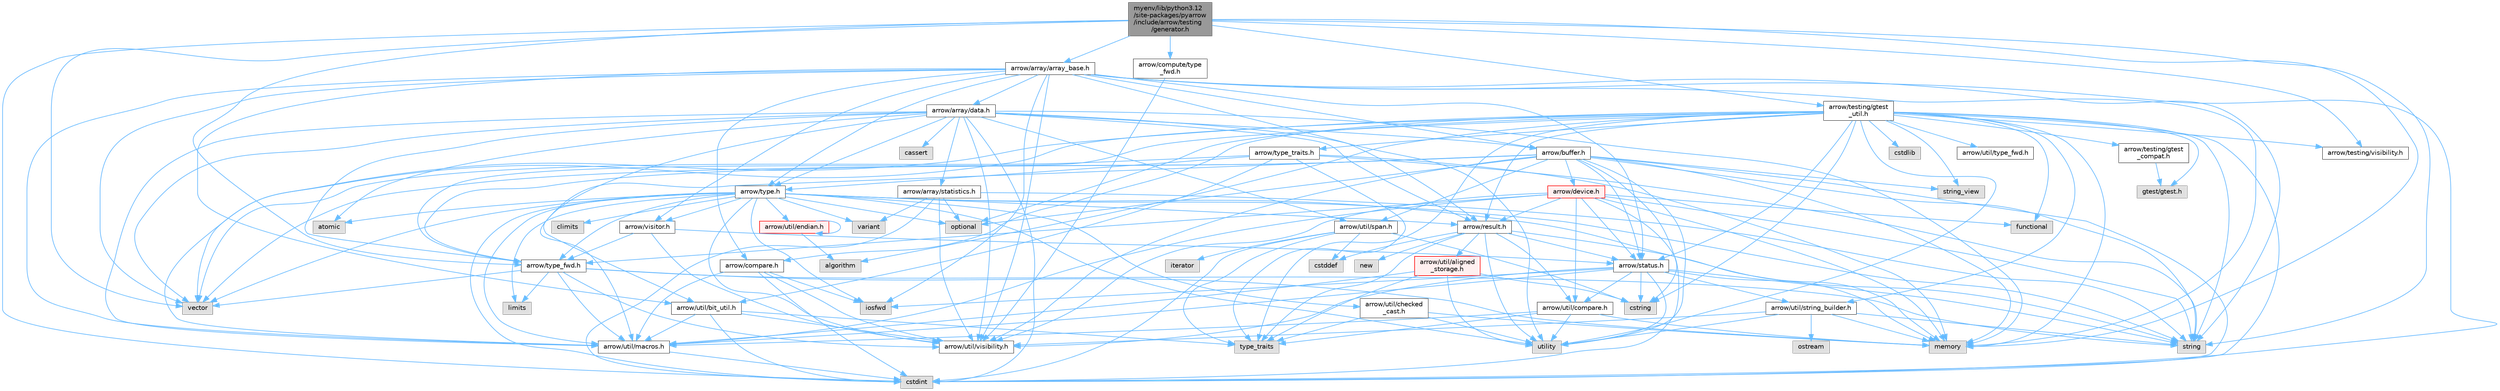 digraph "myenv/lib/python3.12/site-packages/pyarrow/include/arrow/testing/generator.h"
{
 // LATEX_PDF_SIZE
  bgcolor="transparent";
  edge [fontname=Helvetica,fontsize=10,labelfontname=Helvetica,labelfontsize=10];
  node [fontname=Helvetica,fontsize=10,shape=box,height=0.2,width=0.4];
  Node1 [id="Node000001",label="myenv/lib/python3.12\l/site-packages/pyarrow\l/include/arrow/testing\l/generator.h",height=0.2,width=0.4,color="gray40", fillcolor="grey60", style="filled", fontcolor="black",tooltip=" "];
  Node1 -> Node2 [id="edge1_Node000001_Node000002",color="steelblue1",style="solid",tooltip=" "];
  Node2 [id="Node000002",label="cstdint",height=0.2,width=0.4,color="grey60", fillcolor="#E0E0E0", style="filled",tooltip=" "];
  Node1 -> Node3 [id="edge2_Node000001_Node000003",color="steelblue1",style="solid",tooltip=" "];
  Node3 [id="Node000003",label="memory",height=0.2,width=0.4,color="grey60", fillcolor="#E0E0E0", style="filled",tooltip=" "];
  Node1 -> Node4 [id="edge3_Node000001_Node000004",color="steelblue1",style="solid",tooltip=" "];
  Node4 [id="Node000004",label="string",height=0.2,width=0.4,color="grey60", fillcolor="#E0E0E0", style="filled",tooltip=" "];
  Node1 -> Node5 [id="edge4_Node000001_Node000005",color="steelblue1",style="solid",tooltip=" "];
  Node5 [id="Node000005",label="vector",height=0.2,width=0.4,color="grey60", fillcolor="#E0E0E0", style="filled",tooltip=" "];
  Node1 -> Node6 [id="edge5_Node000001_Node000006",color="steelblue1",style="solid",tooltip=" "];
  Node6 [id="Node000006",label="arrow/array/array_base.h",height=0.2,width=0.4,color="grey40", fillcolor="white", style="filled",URL="$array__base_8h.html",tooltip=" "];
  Node6 -> Node2 [id="edge6_Node000006_Node000002",color="steelblue1",style="solid",tooltip=" "];
  Node6 -> Node7 [id="edge7_Node000006_Node000007",color="steelblue1",style="solid",tooltip=" "];
  Node7 [id="Node000007",label="iosfwd",height=0.2,width=0.4,color="grey60", fillcolor="#E0E0E0", style="filled",tooltip=" "];
  Node6 -> Node3 [id="edge8_Node000006_Node000003",color="steelblue1",style="solid",tooltip=" "];
  Node6 -> Node4 [id="edge9_Node000006_Node000004",color="steelblue1",style="solid",tooltip=" "];
  Node6 -> Node5 [id="edge10_Node000006_Node000005",color="steelblue1",style="solid",tooltip=" "];
  Node6 -> Node8 [id="edge11_Node000006_Node000008",color="steelblue1",style="solid",tooltip=" "];
  Node8 [id="Node000008",label="arrow/array/data.h",height=0.2,width=0.4,color="grey40", fillcolor="white", style="filled",URL="$data_8h.html",tooltip=" "];
  Node8 -> Node9 [id="edge12_Node000008_Node000009",color="steelblue1",style="solid",tooltip=" "];
  Node9 [id="Node000009",label="atomic",height=0.2,width=0.4,color="grey60", fillcolor="#E0E0E0", style="filled",tooltip=" "];
  Node8 -> Node10 [id="edge13_Node000008_Node000010",color="steelblue1",style="solid",tooltip=" "];
  Node10 [id="Node000010",label="cassert",height=0.2,width=0.4,color="grey60", fillcolor="#E0E0E0", style="filled",tooltip=" "];
  Node8 -> Node2 [id="edge14_Node000008_Node000002",color="steelblue1",style="solid",tooltip=" "];
  Node8 -> Node3 [id="edge15_Node000008_Node000003",color="steelblue1",style="solid",tooltip=" "];
  Node8 -> Node11 [id="edge16_Node000008_Node000011",color="steelblue1",style="solid",tooltip=" "];
  Node11 [id="Node000011",label="utility",height=0.2,width=0.4,color="grey60", fillcolor="#E0E0E0", style="filled",tooltip=" "];
  Node8 -> Node5 [id="edge17_Node000008_Node000005",color="steelblue1",style="solid",tooltip=" "];
  Node8 -> Node12 [id="edge18_Node000008_Node000012",color="steelblue1",style="solid",tooltip=" "];
  Node12 [id="Node000012",label="arrow/array/statistics.h",height=0.2,width=0.4,color="grey40", fillcolor="white", style="filled",URL="$arrow_2array_2statistics_8h.html",tooltip=" "];
  Node12 -> Node2 [id="edge19_Node000012_Node000002",color="steelblue1",style="solid",tooltip=" "];
  Node12 -> Node13 [id="edge20_Node000012_Node000013",color="steelblue1",style="solid",tooltip=" "];
  Node13 [id="Node000013",label="optional",height=0.2,width=0.4,color="grey60", fillcolor="#E0E0E0", style="filled",tooltip=" "];
  Node12 -> Node4 [id="edge21_Node000012_Node000004",color="steelblue1",style="solid",tooltip=" "];
  Node12 -> Node14 [id="edge22_Node000012_Node000014",color="steelblue1",style="solid",tooltip=" "];
  Node14 [id="Node000014",label="variant",height=0.2,width=0.4,color="grey60", fillcolor="#E0E0E0", style="filled",tooltip=" "];
  Node12 -> Node15 [id="edge23_Node000012_Node000015",color="steelblue1",style="solid",tooltip=" "];
  Node15 [id="Node000015",label="arrow/util/visibility.h",height=0.2,width=0.4,color="grey40", fillcolor="white", style="filled",URL="$include_2arrow_2util_2visibility_8h.html",tooltip=" "];
  Node8 -> Node16 [id="edge24_Node000008_Node000016",color="steelblue1",style="solid",tooltip=" "];
  Node16 [id="Node000016",label="arrow/buffer.h",height=0.2,width=0.4,color="grey40", fillcolor="white", style="filled",URL="$buffer_8h.html",tooltip=" "];
  Node16 -> Node2 [id="edge25_Node000016_Node000002",color="steelblue1",style="solid",tooltip=" "];
  Node16 -> Node17 [id="edge26_Node000016_Node000017",color="steelblue1",style="solid",tooltip=" "];
  Node17 [id="Node000017",label="cstring",height=0.2,width=0.4,color="grey60", fillcolor="#E0E0E0", style="filled",tooltip=" "];
  Node16 -> Node3 [id="edge27_Node000016_Node000003",color="steelblue1",style="solid",tooltip=" "];
  Node16 -> Node13 [id="edge28_Node000016_Node000013",color="steelblue1",style="solid",tooltip=" "];
  Node16 -> Node4 [id="edge29_Node000016_Node000004",color="steelblue1",style="solid",tooltip=" "];
  Node16 -> Node18 [id="edge30_Node000016_Node000018",color="steelblue1",style="solid",tooltip=" "];
  Node18 [id="Node000018",label="string_view",height=0.2,width=0.4,color="grey60", fillcolor="#E0E0E0", style="filled",tooltip=" "];
  Node16 -> Node11 [id="edge31_Node000016_Node000011",color="steelblue1",style="solid",tooltip=" "];
  Node16 -> Node5 [id="edge32_Node000016_Node000005",color="steelblue1",style="solid",tooltip=" "];
  Node16 -> Node19 [id="edge33_Node000016_Node000019",color="steelblue1",style="solid",tooltip=" "];
  Node19 [id="Node000019",label="arrow/device.h",height=0.2,width=0.4,color="red", fillcolor="#FFF0F0", style="filled",URL="$device_8h.html",tooltip=" "];
  Node19 -> Node2 [id="edge34_Node000019_Node000002",color="steelblue1",style="solid",tooltip=" "];
  Node19 -> Node20 [id="edge35_Node000019_Node000020",color="steelblue1",style="solid",tooltip=" "];
  Node20 [id="Node000020",label="functional",height=0.2,width=0.4,color="grey60", fillcolor="#E0E0E0", style="filled",tooltip=" "];
  Node19 -> Node3 [id="edge36_Node000019_Node000003",color="steelblue1",style="solid",tooltip=" "];
  Node19 -> Node4 [id="edge37_Node000019_Node000004",color="steelblue1",style="solid",tooltip=" "];
  Node19 -> Node25 [id="edge38_Node000019_Node000025",color="steelblue1",style="solid",tooltip=" "];
  Node25 [id="Node000025",label="arrow/result.h",height=0.2,width=0.4,color="grey40", fillcolor="white", style="filled",URL="$result_8h.html",tooltip=" "];
  Node25 -> Node26 [id="edge39_Node000025_Node000026",color="steelblue1",style="solid",tooltip=" "];
  Node26 [id="Node000026",label="cstddef",height=0.2,width=0.4,color="grey60", fillcolor="#E0E0E0", style="filled",tooltip=" "];
  Node25 -> Node27 [id="edge40_Node000025_Node000027",color="steelblue1",style="solid",tooltip=" "];
  Node27 [id="Node000027",label="new",height=0.2,width=0.4,color="grey60", fillcolor="#E0E0E0", style="filled",tooltip=" "];
  Node25 -> Node4 [id="edge41_Node000025_Node000004",color="steelblue1",style="solid",tooltip=" "];
  Node25 -> Node28 [id="edge42_Node000025_Node000028",color="steelblue1",style="solid",tooltip=" "];
  Node28 [id="Node000028",label="type_traits",height=0.2,width=0.4,color="grey60", fillcolor="#E0E0E0", style="filled",tooltip=" "];
  Node25 -> Node11 [id="edge43_Node000025_Node000011",color="steelblue1",style="solid",tooltip=" "];
  Node25 -> Node29 [id="edge44_Node000025_Node000029",color="steelblue1",style="solid",tooltip=" "];
  Node29 [id="Node000029",label="arrow/status.h",height=0.2,width=0.4,color="grey40", fillcolor="white", style="filled",URL="$status_8h.html",tooltip=" "];
  Node29 -> Node17 [id="edge45_Node000029_Node000017",color="steelblue1",style="solid",tooltip=" "];
  Node29 -> Node7 [id="edge46_Node000029_Node000007",color="steelblue1",style="solid",tooltip=" "];
  Node29 -> Node3 [id="edge47_Node000029_Node000003",color="steelblue1",style="solid",tooltip=" "];
  Node29 -> Node4 [id="edge48_Node000029_Node000004",color="steelblue1",style="solid",tooltip=" "];
  Node29 -> Node11 [id="edge49_Node000029_Node000011",color="steelblue1",style="solid",tooltip=" "];
  Node29 -> Node30 [id="edge50_Node000029_Node000030",color="steelblue1",style="solid",tooltip=" "];
  Node30 [id="Node000030",label="arrow/util/compare.h",height=0.2,width=0.4,color="grey40", fillcolor="white", style="filled",URL="$util_2compare_8h.html",tooltip=" "];
  Node30 -> Node3 [id="edge51_Node000030_Node000003",color="steelblue1",style="solid",tooltip=" "];
  Node30 -> Node28 [id="edge52_Node000030_Node000028",color="steelblue1",style="solid",tooltip=" "];
  Node30 -> Node11 [id="edge53_Node000030_Node000011",color="steelblue1",style="solid",tooltip=" "];
  Node30 -> Node24 [id="edge54_Node000030_Node000024",color="steelblue1",style="solid",tooltip=" "];
  Node24 [id="Node000024",label="arrow/util/macros.h",height=0.2,width=0.4,color="grey40", fillcolor="white", style="filled",URL="$macros_8h.html",tooltip=" "];
  Node24 -> Node2 [id="edge55_Node000024_Node000002",color="steelblue1",style="solid",tooltip=" "];
  Node29 -> Node24 [id="edge56_Node000029_Node000024",color="steelblue1",style="solid",tooltip=" "];
  Node29 -> Node31 [id="edge57_Node000029_Node000031",color="steelblue1",style="solid",tooltip=" "];
  Node31 [id="Node000031",label="arrow/util/string_builder.h",height=0.2,width=0.4,color="grey40", fillcolor="white", style="filled",URL="$string__builder_8h.html",tooltip=" "];
  Node31 -> Node3 [id="edge58_Node000031_Node000003",color="steelblue1",style="solid",tooltip=" "];
  Node31 -> Node32 [id="edge59_Node000031_Node000032",color="steelblue1",style="solid",tooltip=" "];
  Node32 [id="Node000032",label="ostream",height=0.2,width=0.4,color="grey60", fillcolor="#E0E0E0", style="filled",tooltip=" "];
  Node31 -> Node4 [id="edge60_Node000031_Node000004",color="steelblue1",style="solid",tooltip=" "];
  Node31 -> Node11 [id="edge61_Node000031_Node000011",color="steelblue1",style="solid",tooltip=" "];
  Node31 -> Node15 [id="edge62_Node000031_Node000015",color="steelblue1",style="solid",tooltip=" "];
  Node29 -> Node15 [id="edge63_Node000029_Node000015",color="steelblue1",style="solid",tooltip=" "];
  Node25 -> Node33 [id="edge64_Node000025_Node000033",color="steelblue1",style="solid",tooltip=" "];
  Node33 [id="Node000033",label="arrow/util/aligned\l_storage.h",height=0.2,width=0.4,color="red", fillcolor="#FFF0F0", style="filled",URL="$aligned__storage_8h.html",tooltip=" "];
  Node33 -> Node17 [id="edge65_Node000033_Node000017",color="steelblue1",style="solid",tooltip=" "];
  Node33 -> Node28 [id="edge66_Node000033_Node000028",color="steelblue1",style="solid",tooltip=" "];
  Node33 -> Node11 [id="edge67_Node000033_Node000011",color="steelblue1",style="solid",tooltip=" "];
  Node33 -> Node24 [id="edge68_Node000033_Node000024",color="steelblue1",style="solid",tooltip=" "];
  Node25 -> Node30 [id="edge69_Node000025_Node000030",color="steelblue1",style="solid",tooltip=" "];
  Node19 -> Node29 [id="edge70_Node000019_Node000029",color="steelblue1",style="solid",tooltip=" "];
  Node19 -> Node22 [id="edge71_Node000019_Node000022",color="steelblue1",style="solid",tooltip=" "];
  Node22 [id="Node000022",label="arrow/type_fwd.h",height=0.2,width=0.4,color="grey40", fillcolor="white", style="filled",URL="$arrow_2type__fwd_8h.html",tooltip=" "];
  Node22 -> Node23 [id="edge72_Node000022_Node000023",color="steelblue1",style="solid",tooltip=" "];
  Node23 [id="Node000023",label="limits",height=0.2,width=0.4,color="grey60", fillcolor="#E0E0E0", style="filled",tooltip=" "];
  Node22 -> Node3 [id="edge73_Node000022_Node000003",color="steelblue1",style="solid",tooltip=" "];
  Node22 -> Node4 [id="edge74_Node000022_Node000004",color="steelblue1",style="solid",tooltip=" "];
  Node22 -> Node5 [id="edge75_Node000022_Node000005",color="steelblue1",style="solid",tooltip=" "];
  Node22 -> Node24 [id="edge76_Node000022_Node000024",color="steelblue1",style="solid",tooltip=" "];
  Node22 -> Node15 [id="edge77_Node000022_Node000015",color="steelblue1",style="solid",tooltip=" "];
  Node19 -> Node30 [id="edge78_Node000019_Node000030",color="steelblue1",style="solid",tooltip=" "];
  Node19 -> Node24 [id="edge79_Node000019_Node000024",color="steelblue1",style="solid",tooltip=" "];
  Node19 -> Node15 [id="edge80_Node000019_Node000015",color="steelblue1",style="solid",tooltip=" "];
  Node16 -> Node29 [id="edge81_Node000016_Node000029",color="steelblue1",style="solid",tooltip=" "];
  Node16 -> Node22 [id="edge82_Node000016_Node000022",color="steelblue1",style="solid",tooltip=" "];
  Node16 -> Node24 [id="edge83_Node000016_Node000024",color="steelblue1",style="solid",tooltip=" "];
  Node16 -> Node35 [id="edge84_Node000016_Node000035",color="steelblue1",style="solid",tooltip=" "];
  Node35 [id="Node000035",label="arrow/util/span.h",height=0.2,width=0.4,color="grey40", fillcolor="white", style="filled",URL="$span_8h.html",tooltip=" "];
  Node35 -> Node26 [id="edge85_Node000035_Node000026",color="steelblue1",style="solid",tooltip=" "];
  Node35 -> Node2 [id="edge86_Node000035_Node000002",color="steelblue1",style="solid",tooltip=" "];
  Node35 -> Node17 [id="edge87_Node000035_Node000017",color="steelblue1",style="solid",tooltip=" "];
  Node35 -> Node36 [id="edge88_Node000035_Node000036",color="steelblue1",style="solid",tooltip=" "];
  Node36 [id="Node000036",label="iterator",height=0.2,width=0.4,color="grey60", fillcolor="#E0E0E0", style="filled",tooltip=" "];
  Node35 -> Node28 [id="edge89_Node000035_Node000028",color="steelblue1",style="solid",tooltip=" "];
  Node16 -> Node15 [id="edge90_Node000016_Node000015",color="steelblue1",style="solid",tooltip=" "];
  Node8 -> Node25 [id="edge91_Node000008_Node000025",color="steelblue1",style="solid",tooltip=" "];
  Node8 -> Node37 [id="edge92_Node000008_Node000037",color="steelblue1",style="solid",tooltip=" "];
  Node37 [id="Node000037",label="arrow/type.h",height=0.2,width=0.4,color="grey40", fillcolor="white", style="filled",URL="$type_8h.html",tooltip=" "];
  Node37 -> Node9 [id="edge93_Node000037_Node000009",color="steelblue1",style="solid",tooltip=" "];
  Node37 -> Node38 [id="edge94_Node000037_Node000038",color="steelblue1",style="solid",tooltip=" "];
  Node38 [id="Node000038",label="climits",height=0.2,width=0.4,color="grey60", fillcolor="#E0E0E0", style="filled",tooltip=" "];
  Node37 -> Node2 [id="edge95_Node000037_Node000002",color="steelblue1",style="solid",tooltip=" "];
  Node37 -> Node7 [id="edge96_Node000037_Node000007",color="steelblue1",style="solid",tooltip=" "];
  Node37 -> Node23 [id="edge97_Node000037_Node000023",color="steelblue1",style="solid",tooltip=" "];
  Node37 -> Node3 [id="edge98_Node000037_Node000003",color="steelblue1",style="solid",tooltip=" "];
  Node37 -> Node13 [id="edge99_Node000037_Node000013",color="steelblue1",style="solid",tooltip=" "];
  Node37 -> Node4 [id="edge100_Node000037_Node000004",color="steelblue1",style="solid",tooltip=" "];
  Node37 -> Node11 [id="edge101_Node000037_Node000011",color="steelblue1",style="solid",tooltip=" "];
  Node37 -> Node14 [id="edge102_Node000037_Node000014",color="steelblue1",style="solid",tooltip=" "];
  Node37 -> Node5 [id="edge103_Node000037_Node000005",color="steelblue1",style="solid",tooltip=" "];
  Node37 -> Node25 [id="edge104_Node000037_Node000025",color="steelblue1",style="solid",tooltip=" "];
  Node37 -> Node22 [id="edge105_Node000037_Node000022",color="steelblue1",style="solid",tooltip=" "];
  Node37 -> Node39 [id="edge106_Node000037_Node000039",color="steelblue1",style="solid",tooltip=" "];
  Node39 [id="Node000039",label="arrow/util/checked\l_cast.h",height=0.2,width=0.4,color="grey40", fillcolor="white", style="filled",URL="$checked__cast_8h.html",tooltip=" "];
  Node39 -> Node3 [id="edge107_Node000039_Node000003",color="steelblue1",style="solid",tooltip=" "];
  Node39 -> Node28 [id="edge108_Node000039_Node000028",color="steelblue1",style="solid",tooltip=" "];
  Node39 -> Node11 [id="edge109_Node000039_Node000011",color="steelblue1",style="solid",tooltip=" "];
  Node37 -> Node40 [id="edge110_Node000037_Node000040",color="steelblue1",style="solid",tooltip=" "];
  Node40 [id="Node000040",label="arrow/util/endian.h",height=0.2,width=0.4,color="red", fillcolor="#FFF0F0", style="filled",URL="$endian_8h.html",tooltip=" "];
  Node40 -> Node40 [id="edge111_Node000040_Node000040",color="steelblue1",style="solid",tooltip=" "];
  Node40 -> Node41 [id="edge112_Node000040_Node000041",color="steelblue1",style="solid",tooltip=" "];
  Node41 [id="Node000041",label="algorithm",height=0.2,width=0.4,color="grey60", fillcolor="#E0E0E0", style="filled",tooltip=" "];
  Node37 -> Node24 [id="edge113_Node000037_Node000024",color="steelblue1",style="solid",tooltip=" "];
  Node37 -> Node15 [id="edge114_Node000037_Node000015",color="steelblue1",style="solid",tooltip=" "];
  Node37 -> Node45 [id="edge115_Node000037_Node000045",color="steelblue1",style="solid",tooltip=" "];
  Node45 [id="Node000045",label="arrow/visitor.h",height=0.2,width=0.4,color="grey40", fillcolor="white", style="filled",URL="$visitor_8h.html",tooltip=" "];
  Node45 -> Node29 [id="edge116_Node000045_Node000029",color="steelblue1",style="solid",tooltip=" "];
  Node45 -> Node22 [id="edge117_Node000045_Node000022",color="steelblue1",style="solid",tooltip=" "];
  Node45 -> Node15 [id="edge118_Node000045_Node000015",color="steelblue1",style="solid",tooltip=" "];
  Node8 -> Node22 [id="edge119_Node000008_Node000022",color="steelblue1",style="solid",tooltip=" "];
  Node8 -> Node46 [id="edge120_Node000008_Node000046",color="steelblue1",style="solid",tooltip=" "];
  Node46 [id="Node000046",label="arrow/util/bit_util.h",height=0.2,width=0.4,color="grey40", fillcolor="white", style="filled",URL="$bit__util_8h.html",tooltip=" "];
  Node46 -> Node2 [id="edge121_Node000046_Node000002",color="steelblue1",style="solid",tooltip=" "];
  Node46 -> Node28 [id="edge122_Node000046_Node000028",color="steelblue1",style="solid",tooltip=" "];
  Node46 -> Node24 [id="edge123_Node000046_Node000024",color="steelblue1",style="solid",tooltip=" "];
  Node46 -> Node15 [id="edge124_Node000046_Node000015",color="steelblue1",style="solid",tooltip=" "];
  Node8 -> Node24 [id="edge125_Node000008_Node000024",color="steelblue1",style="solid",tooltip=" "];
  Node8 -> Node35 [id="edge126_Node000008_Node000035",color="steelblue1",style="solid",tooltip=" "];
  Node8 -> Node15 [id="edge127_Node000008_Node000015",color="steelblue1",style="solid",tooltip=" "];
  Node6 -> Node16 [id="edge128_Node000006_Node000016",color="steelblue1",style="solid",tooltip=" "];
  Node6 -> Node47 [id="edge129_Node000006_Node000047",color="steelblue1",style="solid",tooltip=" "];
  Node47 [id="Node000047",label="arrow/compare.h",height=0.2,width=0.4,color="grey40", fillcolor="white", style="filled",URL="$compare_8h.html",tooltip=" "];
  Node47 -> Node2 [id="edge130_Node000047_Node000002",color="steelblue1",style="solid",tooltip=" "];
  Node47 -> Node7 [id="edge131_Node000047_Node000007",color="steelblue1",style="solid",tooltip=" "];
  Node47 -> Node24 [id="edge132_Node000047_Node000024",color="steelblue1",style="solid",tooltip=" "];
  Node47 -> Node15 [id="edge133_Node000047_Node000015",color="steelblue1",style="solid",tooltip=" "];
  Node6 -> Node25 [id="edge134_Node000006_Node000025",color="steelblue1",style="solid",tooltip=" "];
  Node6 -> Node29 [id="edge135_Node000006_Node000029",color="steelblue1",style="solid",tooltip=" "];
  Node6 -> Node37 [id="edge136_Node000006_Node000037",color="steelblue1",style="solid",tooltip=" "];
  Node6 -> Node46 [id="edge137_Node000006_Node000046",color="steelblue1",style="solid",tooltip=" "];
  Node6 -> Node24 [id="edge138_Node000006_Node000024",color="steelblue1",style="solid",tooltip=" "];
  Node6 -> Node15 [id="edge139_Node000006_Node000015",color="steelblue1",style="solid",tooltip=" "];
  Node6 -> Node45 [id="edge140_Node000006_Node000045",color="steelblue1",style="solid",tooltip=" "];
  Node1 -> Node48 [id="edge141_Node000001_Node000048",color="steelblue1",style="solid",tooltip=" "];
  Node48 [id="Node000048",label="arrow/compute/type\l_fwd.h",height=0.2,width=0.4,color="grey40", fillcolor="white", style="filled",URL="$arrow_2compute_2type__fwd_8h.html",tooltip=" "];
  Node48 -> Node15 [id="edge142_Node000048_Node000015",color="steelblue1",style="solid",tooltip=" "];
  Node1 -> Node49 [id="edge143_Node000001_Node000049",color="steelblue1",style="solid",tooltip=" "];
  Node49 [id="Node000049",label="arrow/testing/gtest\l_util.h",height=0.2,width=0.4,color="grey40", fillcolor="white", style="filled",URL="$gtest__util_8h.html",tooltip=" "];
  Node49 -> Node41 [id="edge144_Node000049_Node000041",color="steelblue1",style="solid",tooltip=" "];
  Node49 -> Node2 [id="edge145_Node000049_Node000002",color="steelblue1",style="solid",tooltip=" "];
  Node49 -> Node50 [id="edge146_Node000049_Node000050",color="steelblue1",style="solid",tooltip=" "];
  Node50 [id="Node000050",label="cstdlib",height=0.2,width=0.4,color="grey60", fillcolor="#E0E0E0", style="filled",tooltip=" "];
  Node49 -> Node17 [id="edge147_Node000049_Node000017",color="steelblue1",style="solid",tooltip=" "];
  Node49 -> Node20 [id="edge148_Node000049_Node000020",color="steelblue1",style="solid",tooltip=" "];
  Node49 -> Node3 [id="edge149_Node000049_Node000003",color="steelblue1",style="solid",tooltip=" "];
  Node49 -> Node13 [id="edge150_Node000049_Node000013",color="steelblue1",style="solid",tooltip=" "];
  Node49 -> Node4 [id="edge151_Node000049_Node000004",color="steelblue1",style="solid",tooltip=" "];
  Node49 -> Node18 [id="edge152_Node000049_Node000018",color="steelblue1",style="solid",tooltip=" "];
  Node49 -> Node28 [id="edge153_Node000049_Node000028",color="steelblue1",style="solid",tooltip=" "];
  Node49 -> Node11 [id="edge154_Node000049_Node000011",color="steelblue1",style="solid",tooltip=" "];
  Node49 -> Node5 [id="edge155_Node000049_Node000005",color="steelblue1",style="solid",tooltip=" "];
  Node49 -> Node51 [id="edge156_Node000049_Node000051",color="steelblue1",style="solid",tooltip=" "];
  Node51 [id="Node000051",label="gtest/gtest.h",height=0.2,width=0.4,color="grey60", fillcolor="#E0E0E0", style="filled",tooltip=" "];
  Node49 -> Node47 [id="edge157_Node000049_Node000047",color="steelblue1",style="solid",tooltip=" "];
  Node49 -> Node25 [id="edge158_Node000049_Node000025",color="steelblue1",style="solid",tooltip=" "];
  Node49 -> Node29 [id="edge159_Node000049_Node000029",color="steelblue1",style="solid",tooltip=" "];
  Node49 -> Node52 [id="edge160_Node000049_Node000052",color="steelblue1",style="solid",tooltip=" "];
  Node52 [id="Node000052",label="arrow/testing/gtest\l_compat.h",height=0.2,width=0.4,color="grey40", fillcolor="white", style="filled",URL="$gtest__compat_8h.html",tooltip=" "];
  Node52 -> Node51 [id="edge161_Node000052_Node000051",color="steelblue1",style="solid",tooltip=" "];
  Node49 -> Node53 [id="edge162_Node000049_Node000053",color="steelblue1",style="solid",tooltip=" "];
  Node53 [id="Node000053",label="arrow/testing/visibility.h",height=0.2,width=0.4,color="grey40", fillcolor="white", style="filled",URL="$include_2arrow_2testing_2visibility_8h.html",tooltip=" "];
  Node49 -> Node22 [id="edge163_Node000049_Node000022",color="steelblue1",style="solid",tooltip=" "];
  Node49 -> Node54 [id="edge164_Node000049_Node000054",color="steelblue1",style="solid",tooltip=" "];
  Node54 [id="Node000054",label="arrow/type_traits.h",height=0.2,width=0.4,color="grey40", fillcolor="white", style="filled",URL="$include_2arrow_2type__traits_8h.html",tooltip=" "];
  Node54 -> Node3 [id="edge165_Node000054_Node000003",color="steelblue1",style="solid",tooltip=" "];
  Node54 -> Node4 [id="edge166_Node000054_Node000004",color="steelblue1",style="solid",tooltip=" "];
  Node54 -> Node28 [id="edge167_Node000054_Node000028",color="steelblue1",style="solid",tooltip=" "];
  Node54 -> Node5 [id="edge168_Node000054_Node000005",color="steelblue1",style="solid",tooltip=" "];
  Node54 -> Node37 [id="edge169_Node000054_Node000037",color="steelblue1",style="solid",tooltip=" "];
  Node54 -> Node46 [id="edge170_Node000054_Node000046",color="steelblue1",style="solid",tooltip=" "];
  Node49 -> Node24 [id="edge171_Node000049_Node000024",color="steelblue1",style="solid",tooltip=" "];
  Node49 -> Node31 [id="edge172_Node000049_Node000031",color="steelblue1",style="solid",tooltip=" "];
  Node49 -> Node55 [id="edge173_Node000049_Node000055",color="steelblue1",style="solid",tooltip=" "];
  Node55 [id="Node000055",label="arrow/util/type_fwd.h",height=0.2,width=0.4,color="grey40", fillcolor="white", style="filled",URL="$arrow_2util_2type__fwd_8h.html",tooltip=" "];
  Node1 -> Node53 [id="edge174_Node000001_Node000053",color="steelblue1",style="solid",tooltip=" "];
  Node1 -> Node22 [id="edge175_Node000001_Node000022",color="steelblue1",style="solid",tooltip=" "];
}
